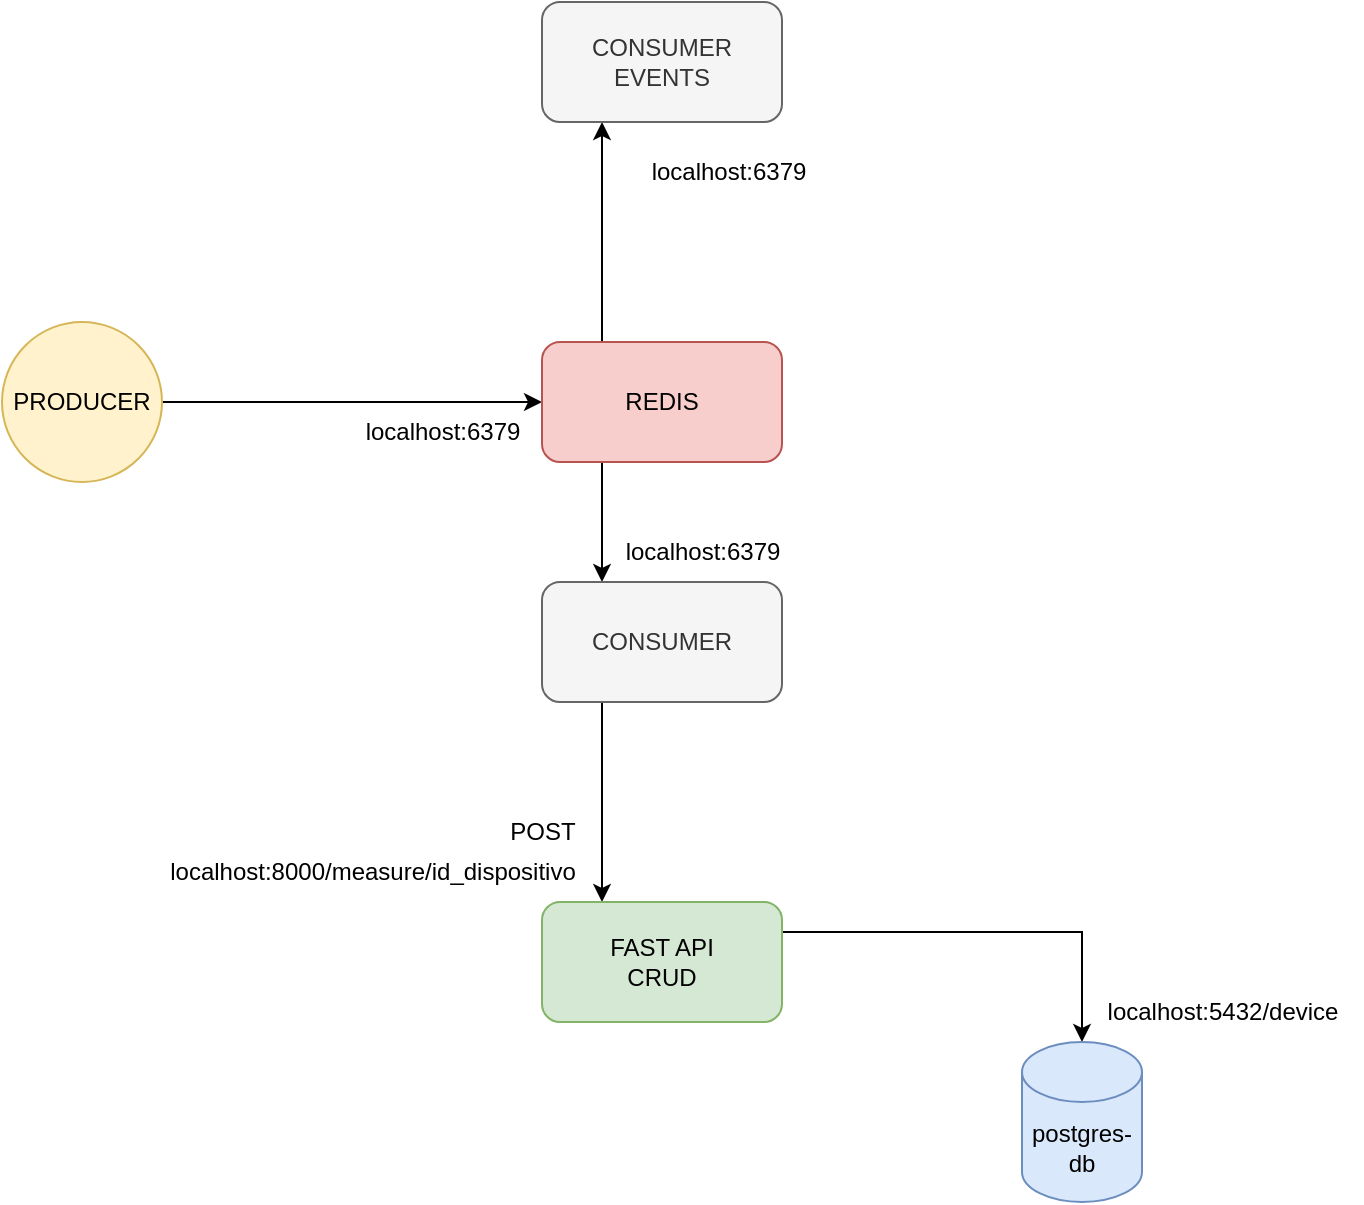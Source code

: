 <mxfile version="21.1.2" type="device">
  <diagram name="Page-1" id="efa7a0a1-bf9b-a30e-e6df-94a7791c09e9">
    <mxGraphModel dx="1035" dy="569" grid="1" gridSize="10" guides="1" tooltips="1" connect="1" arrows="1" fold="1" page="1" pageScale="1" pageWidth="826" pageHeight="1169" background="none" math="0" shadow="0">
      <root>
        <mxCell id="0" />
        <mxCell id="1" parent="0" />
        <mxCell id="TTnHmVoRhx6P__JuJ32r-118" style="edgeStyle=orthogonalEdgeStyle;rounded=0;orthogonalLoop=1;jettySize=auto;html=1;entryX=0;entryY=0.5;entryDx=0;entryDy=0;" edge="1" parent="1" source="TTnHmVoRhx6P__JuJ32r-114" target="TTnHmVoRhx6P__JuJ32r-115">
          <mxGeometry relative="1" as="geometry" />
        </mxCell>
        <mxCell id="TTnHmVoRhx6P__JuJ32r-114" value="PRODUCER" style="ellipse;whiteSpace=wrap;html=1;aspect=fixed;fillColor=#fff2cc;strokeColor=#d6b656;" vertex="1" parent="1">
          <mxGeometry x="100" y="450" width="80" height="80" as="geometry" />
        </mxCell>
        <mxCell id="TTnHmVoRhx6P__JuJ32r-125" style="edgeStyle=orthogonalEdgeStyle;rounded=0;orthogonalLoop=1;jettySize=auto;html=1;exitX=0.25;exitY=1;exitDx=0;exitDy=0;entryX=0.25;entryY=0;entryDx=0;entryDy=0;" edge="1" parent="1" source="TTnHmVoRhx6P__JuJ32r-115" target="TTnHmVoRhx6P__JuJ32r-116">
          <mxGeometry relative="1" as="geometry" />
        </mxCell>
        <mxCell id="TTnHmVoRhx6P__JuJ32r-137" style="edgeStyle=orthogonalEdgeStyle;rounded=0;orthogonalLoop=1;jettySize=auto;html=1;exitX=0.25;exitY=0;exitDx=0;exitDy=0;entryX=0.25;entryY=1;entryDx=0;entryDy=0;" edge="1" parent="1" source="TTnHmVoRhx6P__JuJ32r-115" target="TTnHmVoRhx6P__JuJ32r-120">
          <mxGeometry relative="1" as="geometry" />
        </mxCell>
        <mxCell id="TTnHmVoRhx6P__JuJ32r-115" value="REDIS" style="rounded=1;whiteSpace=wrap;html=1;fillColor=#f8cecc;strokeColor=#b85450;" vertex="1" parent="1">
          <mxGeometry x="370" y="460" width="120" height="60" as="geometry" />
        </mxCell>
        <mxCell id="TTnHmVoRhx6P__JuJ32r-126" style="edgeStyle=orthogonalEdgeStyle;rounded=0;orthogonalLoop=1;jettySize=auto;html=1;exitX=0.25;exitY=1;exitDx=0;exitDy=0;entryX=0.25;entryY=0;entryDx=0;entryDy=0;" edge="1" parent="1" source="TTnHmVoRhx6P__JuJ32r-116" target="TTnHmVoRhx6P__JuJ32r-117">
          <mxGeometry relative="1" as="geometry" />
        </mxCell>
        <mxCell id="TTnHmVoRhx6P__JuJ32r-116" value="CONSUMER" style="rounded=1;whiteSpace=wrap;html=1;fillColor=#f5f5f5;fontColor=#333333;strokeColor=#666666;" vertex="1" parent="1">
          <mxGeometry x="370" y="580" width="120" height="60" as="geometry" />
        </mxCell>
        <mxCell id="TTnHmVoRhx6P__JuJ32r-134" style="edgeStyle=orthogonalEdgeStyle;rounded=0;orthogonalLoop=1;jettySize=auto;html=1;exitX=1;exitY=0.25;exitDx=0;exitDy=0;entryX=0.5;entryY=0;entryDx=0;entryDy=0;entryPerimeter=0;" edge="1" parent="1" source="TTnHmVoRhx6P__JuJ32r-117" target="TTnHmVoRhx6P__JuJ32r-133">
          <mxGeometry relative="1" as="geometry">
            <mxPoint x="650" y="780" as="targetPoint" />
          </mxGeometry>
        </mxCell>
        <mxCell id="TTnHmVoRhx6P__JuJ32r-117" value="FAST API&lt;br&gt;CRUD" style="rounded=1;whiteSpace=wrap;html=1;fillColor=#d5e8d4;strokeColor=#82b366;" vertex="1" parent="1">
          <mxGeometry x="370" y="740" width="120" height="60" as="geometry" />
        </mxCell>
        <mxCell id="TTnHmVoRhx6P__JuJ32r-120" value="CONSUMER EVENTS" style="rounded=1;whiteSpace=wrap;html=1;fillColor=#f5f5f5;fontColor=#333333;strokeColor=#666666;" vertex="1" parent="1">
          <mxGeometry x="370" y="290" width="120" height="60" as="geometry" />
        </mxCell>
        <mxCell id="TTnHmVoRhx6P__JuJ32r-128" value="POST" style="text;html=1;align=center;verticalAlign=middle;resizable=0;points=[];autosize=1;strokeColor=none;fillColor=none;" vertex="1" parent="1">
          <mxGeometry x="340" y="690" width="60" height="30" as="geometry" />
        </mxCell>
        <mxCell id="TTnHmVoRhx6P__JuJ32r-129" value="localhost:8000/measure/id_dispositivo" style="text;html=1;align=center;verticalAlign=middle;resizable=0;points=[];autosize=1;strokeColor=none;fillColor=none;" vertex="1" parent="1">
          <mxGeometry x="170" y="710" width="230" height="30" as="geometry" />
        </mxCell>
        <mxCell id="TTnHmVoRhx6P__JuJ32r-130" value="localhost:6379" style="text;html=1;align=center;verticalAlign=middle;resizable=0;points=[];autosize=1;strokeColor=none;fillColor=none;" vertex="1" parent="1">
          <mxGeometry x="413" y="360" width="100" height="30" as="geometry" />
        </mxCell>
        <mxCell id="TTnHmVoRhx6P__JuJ32r-131" value="localhost:6379" style="text;html=1;align=center;verticalAlign=middle;resizable=0;points=[];autosize=1;strokeColor=none;fillColor=none;" vertex="1" parent="1">
          <mxGeometry x="400" y="550" width="100" height="30" as="geometry" />
        </mxCell>
        <mxCell id="TTnHmVoRhx6P__JuJ32r-132" value="localhost:6379" style="text;html=1;align=center;verticalAlign=middle;resizable=0;points=[];autosize=1;strokeColor=none;fillColor=none;" vertex="1" parent="1">
          <mxGeometry x="270" y="490" width="100" height="30" as="geometry" />
        </mxCell>
        <mxCell id="TTnHmVoRhx6P__JuJ32r-133" value="postgres-db" style="shape=cylinder3;whiteSpace=wrap;html=1;boundedLbl=1;backgroundOutline=1;size=15;fillColor=#dae8fc;strokeColor=#6c8ebf;" vertex="1" parent="1">
          <mxGeometry x="610" y="810" width="60" height="80" as="geometry" />
        </mxCell>
        <mxCell id="TTnHmVoRhx6P__JuJ32r-136" value="localhost:5432/device" style="text;html=1;align=center;verticalAlign=middle;resizable=0;points=[];autosize=1;strokeColor=none;fillColor=none;" vertex="1" parent="1">
          <mxGeometry x="640" y="780" width="140" height="30" as="geometry" />
        </mxCell>
      </root>
    </mxGraphModel>
  </diagram>
</mxfile>
